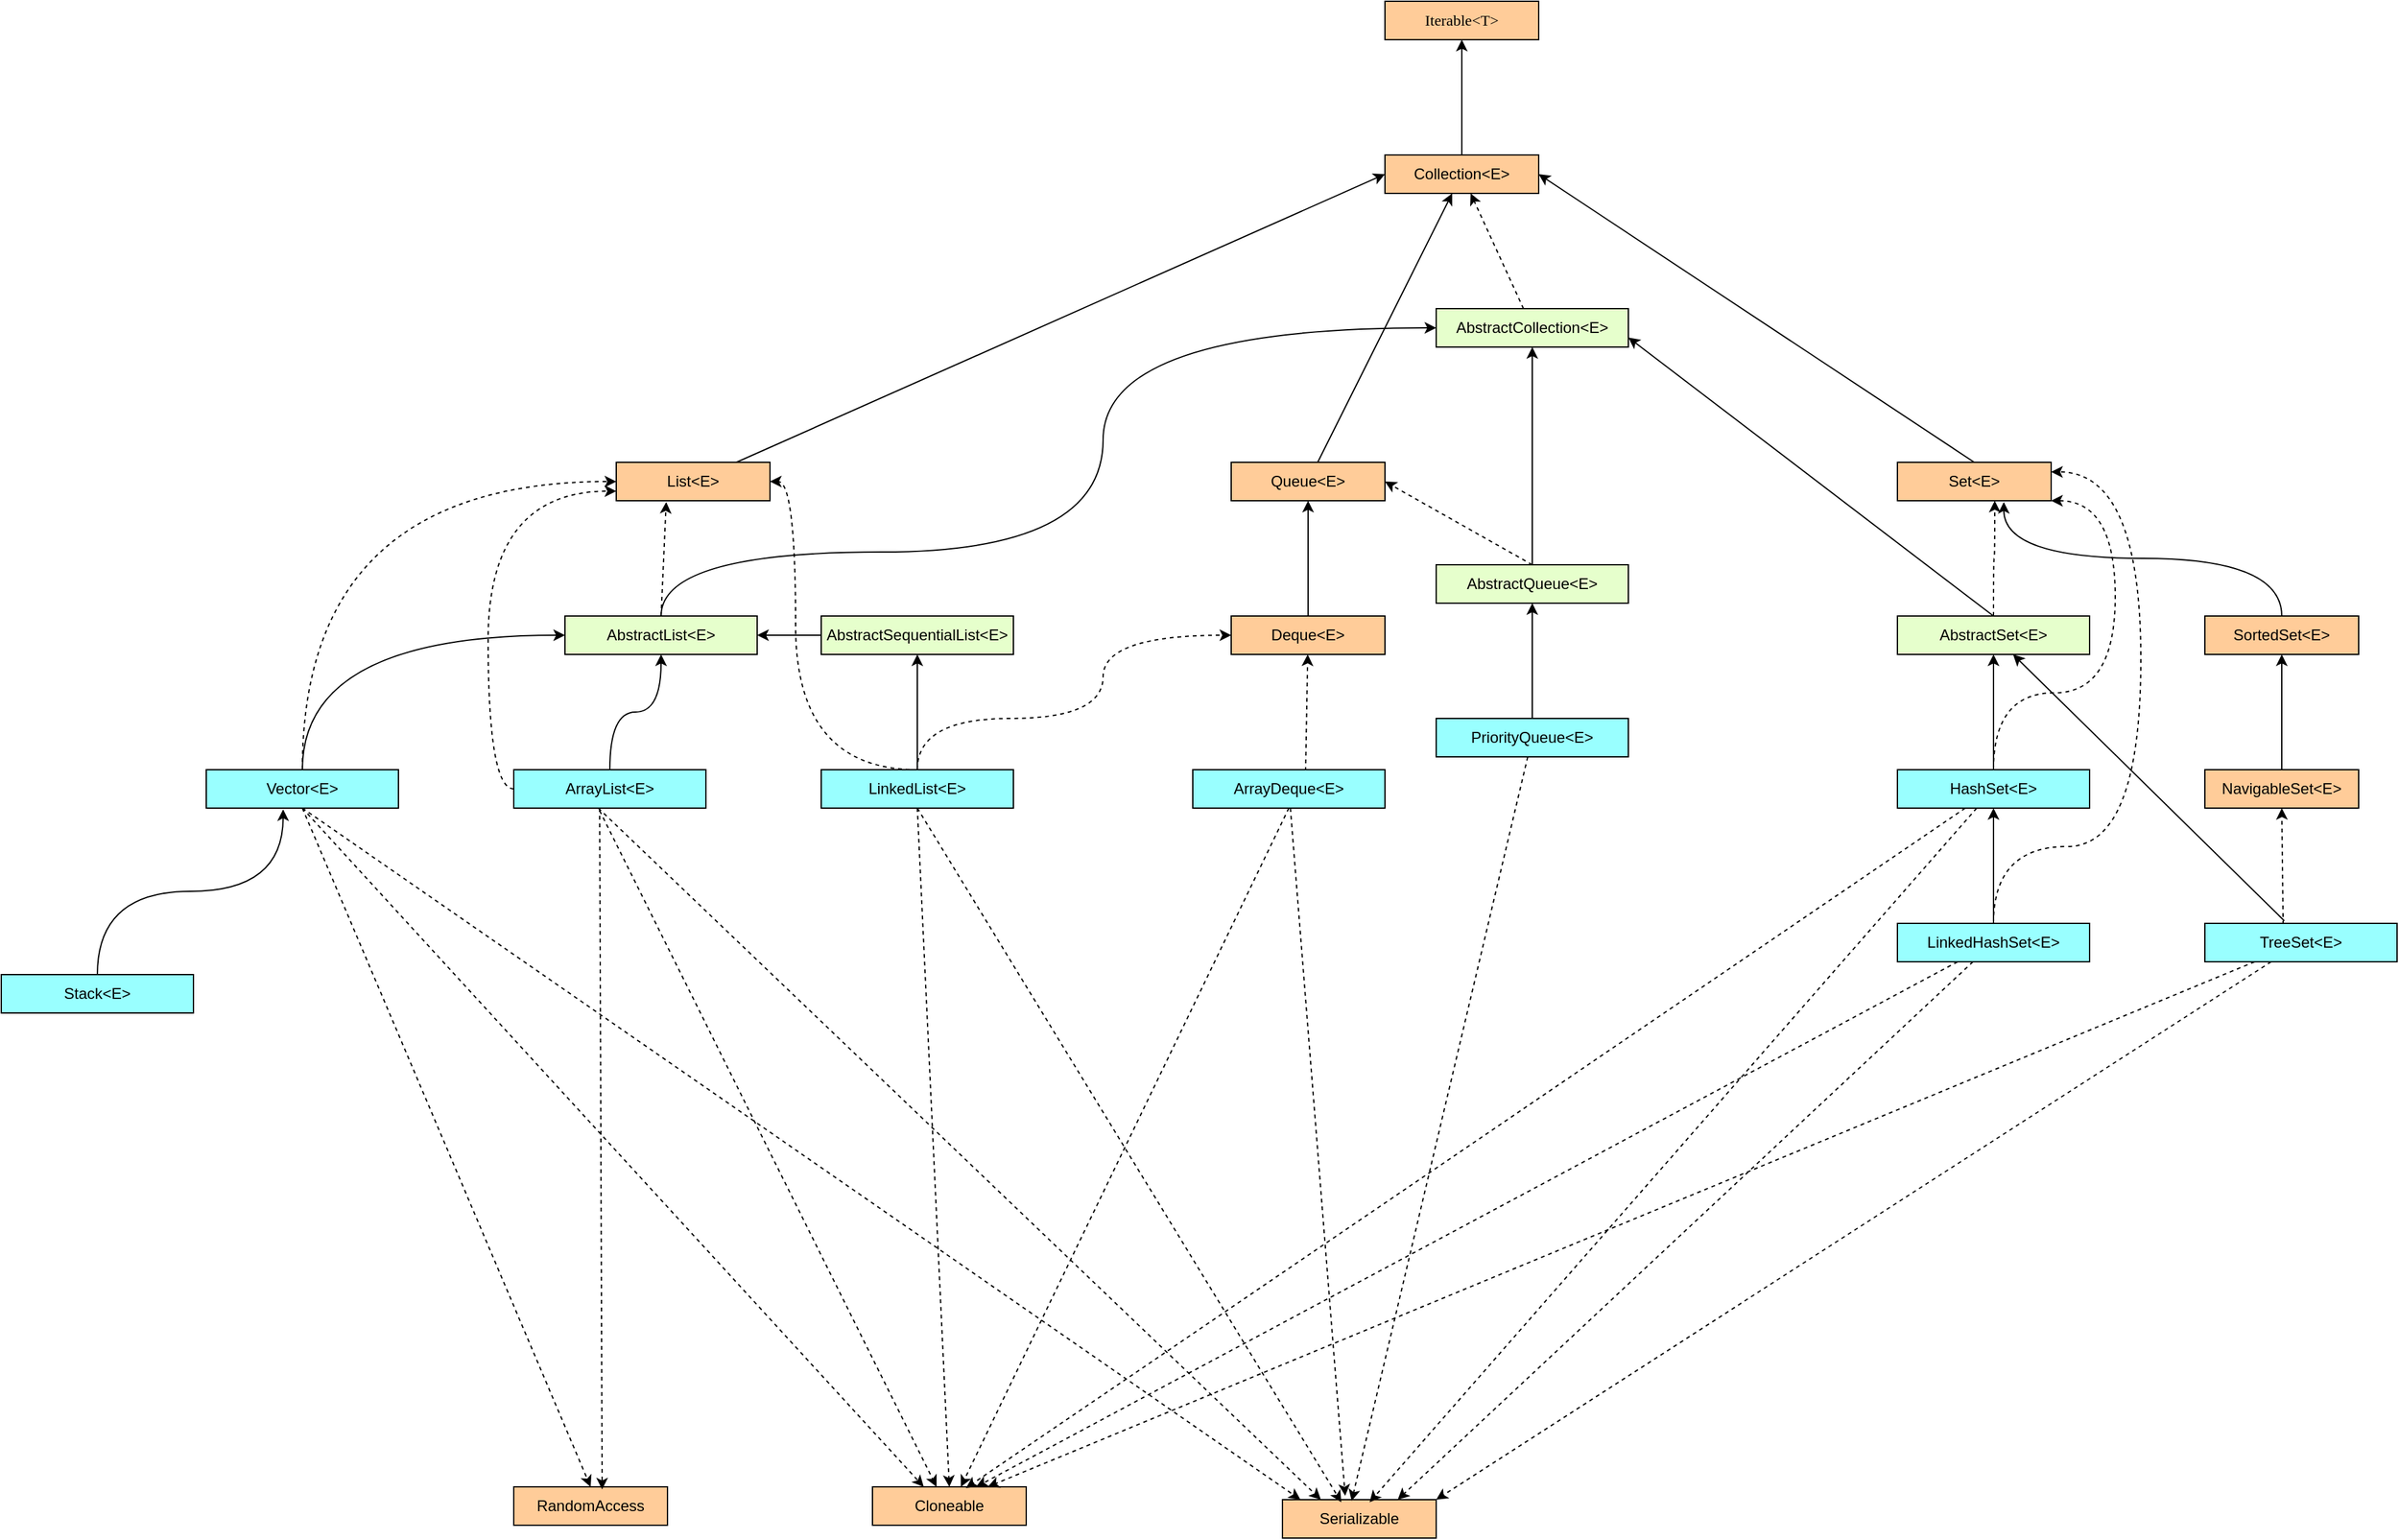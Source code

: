 <mxfile version="13.7.9" type="device"><diagram id="ZDNbbG91wiYfXBbfgbln" name="Page-1"><mxGraphModel dx="1956" dy="900" grid="1" gridSize="10" guides="1" tooltips="1" connect="1" arrows="1" fold="1" page="1" pageScale="1" pageWidth="850" pageHeight="1100" math="0" shadow="0"><root><mxCell id="0"/><mxCell id="1" parent="0"/><mxCell id="F21SkkyPUASk84HfaOl5-5" value="" style="orthogonalLoop=1;jettySize=auto;html=1;rounded=0;" parent="1" source="F21SkkyPUASk84HfaOl5-4" target="F21SkkyPUASk84HfaOl5-1" edge="1"><mxGeometry relative="1" as="geometry"/></mxCell><mxCell id="F21SkkyPUASk84HfaOl5-1" value="&lt;font style=&quot;font-size: 12px&quot; face=&quot;Times New Roman&quot;&gt;Iterable&amp;lt;T&amp;gt;&lt;/font&gt;" style="rounded=0;whiteSpace=wrap;html=1;fontSize=12;fillColor=#FFCC99;" parent="1" vertex="1"><mxGeometry x="560" width="120" height="30" as="geometry"/></mxCell><mxCell id="F21SkkyPUASk84HfaOl5-2" style="edgeStyle=orthogonalEdgeStyle;rounded=0;orthogonalLoop=1;jettySize=auto;html=1;exitX=0.5;exitY=1;exitDx=0;exitDy=0;" parent="1" source="F21SkkyPUASk84HfaOl5-1" target="F21SkkyPUASk84HfaOl5-1" edge="1"><mxGeometry relative="1" as="geometry"/></mxCell><mxCell id="F21SkkyPUASk84HfaOl5-7" value="" style="rounded=0;orthogonalLoop=1;jettySize=auto;html=1;entryX=0;entryY=0.5;entryDx=0;entryDy=0;" parent="1" source="F21SkkyPUASk84HfaOl5-6" target="F21SkkyPUASk84HfaOl5-4" edge="1"><mxGeometry relative="1" as="geometry"/></mxCell><mxCell id="F21SkkyPUASk84HfaOl5-9" value="" style="rounded=0;orthogonalLoop=1;jettySize=auto;html=1;entryX=1;entryY=0.75;entryDx=0;entryDy=0;exitX=0.5;exitY=0;exitDx=0;exitDy=0;" parent="1" source="F21SkkyPUASk84HfaOl5-56" target="F21SkkyPUASk84HfaOl5-12" edge="1"><mxGeometry relative="1" as="geometry"><mxPoint x="1060" y="455" as="sourcePoint"/></mxGeometry></mxCell><mxCell id="F21SkkyPUASk84HfaOl5-11" value="" style="rounded=0;orthogonalLoop=1;jettySize=auto;html=1;" parent="1" source="F21SkkyPUASk84HfaOl5-10" target="F21SkkyPUASk84HfaOl5-4" edge="1"><mxGeometry relative="1" as="geometry"/></mxCell><mxCell id="F21SkkyPUASk84HfaOl5-4" value="Collection&amp;lt;E&amp;gt;" style="whiteSpace=wrap;html=1;rounded=0;fillColor=#FFCC99;" parent="1" vertex="1"><mxGeometry x="560" y="120" width="120" height="30" as="geometry"/></mxCell><mxCell id="F21SkkyPUASk84HfaOl5-8" value="Set&amp;lt;E&amp;gt;" style="whiteSpace=wrap;html=1;rounded=0;fillColor=#FFCC99;" parent="1" vertex="1"><mxGeometry x="960" y="360" width="120" height="30" as="geometry"/></mxCell><mxCell id="F21SkkyPUASk84HfaOl5-10" value="Queue&amp;lt;E&amp;gt;" style="whiteSpace=wrap;html=1;rounded=0;fillColor=#FFCC99;" parent="1" vertex="1"><mxGeometry x="440" y="360" width="120" height="30" as="geometry"/></mxCell><mxCell id="F21SkkyPUASk84HfaOl5-6" value="List&amp;lt;E&amp;gt;" style="whiteSpace=wrap;html=1;rounded=0;fillColor=#FFCC99;" parent="1" vertex="1"><mxGeometry x="-40" y="360" width="120" height="30" as="geometry"/></mxCell><mxCell id="F21SkkyPUASk84HfaOl5-14" value="" style="rounded=0;orthogonalLoop=1;jettySize=auto;html=1;dashed=1;" parent="1" source="F21SkkyPUASk84HfaOl5-12" target="F21SkkyPUASk84HfaOl5-4" edge="1"><mxGeometry relative="1" as="geometry"><mxPoint x="20" y="230" as="sourcePoint"/><mxPoint x="350" y="150" as="targetPoint"/></mxGeometry></mxCell><mxCell id="F21SkkyPUASk84HfaOl5-16" value="" style="rounded=0;orthogonalLoop=1;jettySize=auto;html=1;edgeStyle=orthogonalEdgeStyle;curved=1;" parent="1" source="F21SkkyPUASk84HfaOl5-15" target="F21SkkyPUASk84HfaOl5-12" edge="1"><mxGeometry relative="1" as="geometry"><Array as="points"><mxPoint x="-5" y="430"/><mxPoint x="340" y="430"/><mxPoint x="340" y="255"/></Array></mxGeometry></mxCell><mxCell id="F21SkkyPUASk84HfaOl5-19" value="" style="rounded=0;orthogonalLoop=1;jettySize=auto;html=1;entryX=0.5;entryY=1;entryDx=0;entryDy=0;edgeStyle=orthogonalEdgeStyle;curved=1;" parent="1" source="F21SkkyPUASk84HfaOl5-18" target="F21SkkyPUASk84HfaOl5-15" edge="1"><mxGeometry relative="1" as="geometry"/></mxCell><mxCell id="F21SkkyPUASk84HfaOl5-20" style="rounded=0;orthogonalLoop=1;jettySize=auto;html=1;exitX=0;exitY=0.5;exitDx=0;exitDy=0;dashed=1;entryX=0;entryY=0.75;entryDx=0;entryDy=0;edgeStyle=orthogonalEdgeStyle;curved=1;" parent="1" source="F21SkkyPUASk84HfaOl5-18" target="F21SkkyPUASk84HfaOl5-6" edge="1"><mxGeometry relative="1" as="geometry"><mxPoint x="100" y="350" as="targetPoint"/></mxGeometry></mxCell><mxCell id="F21SkkyPUASk84HfaOl5-25" value="" style="rounded=0;orthogonalLoop=1;jettySize=auto;html=1;dashed=1;entryX=0.25;entryY=0;entryDx=0;entryDy=0;exitX=0.44;exitY=1;exitDx=0;exitDy=0;exitPerimeter=0;" parent="1" source="F21SkkyPUASk84HfaOl5-18" target="F21SkkyPUASk84HfaOl5-23" edge="1"><mxGeometry relative="1" as="geometry"/></mxCell><mxCell id="F21SkkyPUASk84HfaOl5-27" value="" style="rounded=0;orthogonalLoop=1;jettySize=auto;html=1;dashed=1;exitX=0.447;exitY=1.067;exitDx=0;exitDy=0;exitPerimeter=0;entryX=0.417;entryY=0;entryDx=0;entryDy=0;entryPerimeter=0;" parent="1" source="F21SkkyPUASk84HfaOl5-18" target="F21SkkyPUASk84HfaOl5-22" edge="1"><mxGeometry relative="1" as="geometry"><mxPoint x="-55" y="899" as="targetPoint"/></mxGeometry></mxCell><mxCell id="F21SkkyPUASk84HfaOl5-18" value="ArrayList&amp;lt;E&amp;gt;" style="whiteSpace=wrap;html=1;rounded=0;fillColor=#99FFFF;" parent="1" vertex="1"><mxGeometry x="-120" y="600" width="150" height="30" as="geometry"/></mxCell><mxCell id="F21SkkyPUASk84HfaOl5-21" value="RandomAccess" style="whiteSpace=wrap;html=1;rounded=0;fillColor=#FFCC99;" parent="1" vertex="1"><mxGeometry x="-120" y="1160" width="120" height="30" as="geometry"/></mxCell><mxCell id="F21SkkyPUASk84HfaOl5-22" value="Cloneable" style="whiteSpace=wrap;html=1;rounded=0;fillColor=#FFCC99;" parent="1" vertex="1"><mxGeometry x="160" y="1160" width="120" height="30" as="geometry"/></mxCell><mxCell id="F21SkkyPUASk84HfaOl5-23" value="&lt;div&gt;Serializable&lt;/div&gt;" style="whiteSpace=wrap;html=1;rounded=0;fillColor=#FFCC99;" parent="1" vertex="1"><mxGeometry x="480" y="1170" width="120" height="30" as="geometry"/></mxCell><mxCell id="F21SkkyPUASk84HfaOl5-26" value="" style="rounded=0;orthogonalLoop=1;jettySize=auto;html=1;dashed=1;entryX=0.575;entryY=0.067;entryDx=0;entryDy=0;exitX=0.447;exitY=1;exitDx=0;exitDy=0;exitPerimeter=0;entryPerimeter=0;" parent="1" source="F21SkkyPUASk84HfaOl5-18" target="F21SkkyPUASk84HfaOl5-21" edge="1"><mxGeometry relative="1" as="geometry"><mxPoint x="7" y="330" as="sourcePoint"/><mxPoint x="100" y="285" as="targetPoint"/></mxGeometry></mxCell><mxCell id="F21SkkyPUASk84HfaOl5-29" style="rounded=0;orthogonalLoop=1;jettySize=auto;html=1;entryX=1;entryY=0.5;entryDx=0;entryDy=0;" parent="1" source="F21SkkyPUASk84HfaOl5-28" target="F21SkkyPUASk84HfaOl5-15" edge="1"><mxGeometry relative="1" as="geometry"><mxPoint x="-150" y="215" as="targetPoint"/></mxGeometry></mxCell><mxCell id="F21SkkyPUASk84HfaOl5-28" value="AbstractSequentialList&amp;lt;E&amp;gt;" style="whiteSpace=wrap;html=1;rounded=0;fillColor=#E6FFCC;" parent="1" vertex="1"><mxGeometry x="120" y="480" width="150" height="30" as="geometry"/></mxCell><mxCell id="F21SkkyPUASk84HfaOl5-31" value="" style="rounded=0;orthogonalLoop=1;jettySize=auto;html=1;edgeStyle=orthogonalEdgeStyle;curved=1;" parent="1" source="F21SkkyPUASk84HfaOl5-30" target="F21SkkyPUASk84HfaOl5-28" edge="1"><mxGeometry relative="1" as="geometry"/></mxCell><mxCell id="F21SkkyPUASk84HfaOl5-32" style="rounded=0;orthogonalLoop=1;jettySize=auto;html=1;exitX=0.5;exitY=0;exitDx=0;exitDy=0;entryX=0.325;entryY=1.033;entryDx=0;entryDy=0;dashed=1;entryPerimeter=0;" parent="1" source="F21SkkyPUASk84HfaOl5-15" target="F21SkkyPUASk84HfaOl5-6" edge="1"><mxGeometry relative="1" as="geometry"/></mxCell><mxCell id="F21SkkyPUASk84HfaOl5-33" style="rounded=0;orthogonalLoop=1;jettySize=auto;html=1;dashed=1;exitX=0.5;exitY=1;exitDx=0;exitDy=0;entryX=0.5;entryY=0;entryDx=0;entryDy=0;" parent="1" source="F21SkkyPUASk84HfaOl5-30" target="F21SkkyPUASk84HfaOl5-22" edge="1"><mxGeometry relative="1" as="geometry"/></mxCell><mxCell id="F21SkkyPUASk84HfaOl5-34" style="rounded=0;orthogonalLoop=1;jettySize=auto;html=1;dashed=1;entryX=0.383;entryY=0.067;entryDx=0;entryDy=0;entryPerimeter=0;exitX=0.5;exitY=1;exitDx=0;exitDy=0;" parent="1" source="F21SkkyPUASk84HfaOl5-30" target="F21SkkyPUASk84HfaOl5-23" edge="1"><mxGeometry relative="1" as="geometry"/></mxCell><mxCell id="F21SkkyPUASk84HfaOl5-38" style="orthogonalLoop=1;jettySize=auto;html=1;entryX=0;entryY=0.5;entryDx=0;entryDy=0;dashed=1;exitX=0.5;exitY=0;exitDx=0;exitDy=0;edgeStyle=orthogonalEdgeStyle;curved=1;" parent="1" source="F21SkkyPUASk84HfaOl5-30" target="F21SkkyPUASk84HfaOl5-35" edge="1"><mxGeometry relative="1" as="geometry"><Array as="points"><mxPoint x="195" y="560"/><mxPoint x="340" y="560"/><mxPoint x="340" y="495"/></Array></mxGeometry></mxCell><mxCell id="F21SkkyPUASk84HfaOl5-30" value="LinkedList&amp;lt;E&amp;gt;" style="whiteSpace=wrap;html=1;rounded=0;fillColor=#99FFFF;" parent="1" vertex="1"><mxGeometry x="120" y="600" width="150" height="30" as="geometry"/></mxCell><mxCell id="F21SkkyPUASk84HfaOl5-36" value="" style="rounded=0;orthogonalLoop=1;jettySize=auto;html=1;" parent="1" source="F21SkkyPUASk84HfaOl5-35" target="F21SkkyPUASk84HfaOl5-10" edge="1"><mxGeometry relative="1" as="geometry"/></mxCell><mxCell id="F21SkkyPUASk84HfaOl5-35" value="Deque&amp;lt;E&amp;gt;" style="whiteSpace=wrap;html=1;rounded=0;fillColor=#FFCC99;" parent="1" vertex="1"><mxGeometry x="440" y="480" width="120" height="30" as="geometry"/></mxCell><mxCell id="F21SkkyPUASk84HfaOl5-41" style="rounded=0;orthogonalLoop=1;jettySize=auto;html=1;exitX=0.5;exitY=0;exitDx=0;exitDy=0;edgeStyle=orthogonalEdgeStyle;curved=1;entryX=0;entryY=0.5;entryDx=0;entryDy=0;" parent="1" source="F21SkkyPUASk84HfaOl5-40" target="F21SkkyPUASk84HfaOl5-15" edge="1"><mxGeometry relative="1" as="geometry"/></mxCell><mxCell id="F21SkkyPUASk84HfaOl5-43" style="rounded=0;orthogonalLoop=1;jettySize=auto;html=1;dashed=1;entryX=0.117;entryY=0;entryDx=0;entryDy=0;entryPerimeter=0;exitX=0.5;exitY=1;exitDx=0;exitDy=0;" parent="1" source="F21SkkyPUASk84HfaOl5-40" target="F21SkkyPUASk84HfaOl5-23" edge="1"><mxGeometry relative="1" as="geometry"><mxPoint x="420" y="1172" as="targetPoint"/></mxGeometry></mxCell><mxCell id="F21SkkyPUASk84HfaOl5-44" style="edgeStyle=none;rounded=0;orthogonalLoop=1;jettySize=auto;html=1;dashed=1;exitX=0.5;exitY=1;exitDx=0;exitDy=0;" parent="1" source="F21SkkyPUASk84HfaOl5-40" edge="1"><mxGeometry relative="1" as="geometry"><mxPoint x="200" y="1160" as="targetPoint"/></mxGeometry></mxCell><mxCell id="F21SkkyPUASk84HfaOl5-45" style="edgeStyle=none;rounded=0;orthogonalLoop=1;jettySize=auto;html=1;entryX=0.5;entryY=0;entryDx=0;entryDy=0;dashed=1;exitX=0.5;exitY=1;exitDx=0;exitDy=0;" parent="1" source="F21SkkyPUASk84HfaOl5-40" target="F21SkkyPUASk84HfaOl5-21" edge="1"><mxGeometry relative="1" as="geometry"/></mxCell><mxCell id="F21SkkyPUASk84HfaOl5-40" value="Vector&amp;lt;E&amp;gt;" style="whiteSpace=wrap;html=1;rounded=0;fillColor=#99FFFF;" parent="1" vertex="1"><mxGeometry x="-360" y="600" width="150" height="30" as="geometry"/></mxCell><mxCell id="F21SkkyPUASk84HfaOl5-47" style="edgeStyle=orthogonalEdgeStyle;rounded=0;orthogonalLoop=1;jettySize=auto;html=1;entryX=0.4;entryY=1.033;entryDx=0;entryDy=0;curved=1;entryPerimeter=0;exitX=0.5;exitY=0;exitDx=0;exitDy=0;" parent="1" source="F21SkkyPUASk84HfaOl5-46" target="F21SkkyPUASk84HfaOl5-40" edge="1"><mxGeometry relative="1" as="geometry"/></mxCell><mxCell id="F21SkkyPUASk84HfaOl5-46" value="Stack&amp;lt;E&amp;gt;" style="whiteSpace=wrap;html=1;rounded=0;fillColor=#99FFFF;" parent="1" vertex="1"><mxGeometry x="-520" y="760" width="150" height="30" as="geometry"/></mxCell><mxCell id="F21SkkyPUASk84HfaOl5-49" style="rounded=0;orthogonalLoop=1;jettySize=auto;html=1;entryX=0.5;entryY=1;entryDx=0;entryDy=0;edgeStyle=orthogonalEdgeStyle;curved=1;" parent="1" source="F21SkkyPUASk84HfaOl5-48" target="F21SkkyPUASk84HfaOl5-12" edge="1"><mxGeometry relative="1" as="geometry"/></mxCell><mxCell id="F21SkkyPUASk84HfaOl5-50" style="rounded=0;orthogonalLoop=1;jettySize=auto;html=1;entryX=1;entryY=0.5;entryDx=0;entryDy=0;dashed=1;exitX=0.5;exitY=0;exitDx=0;exitDy=0;" parent="1" source="F21SkkyPUASk84HfaOl5-48" target="F21SkkyPUASk84HfaOl5-10" edge="1"><mxGeometry relative="1" as="geometry"/></mxCell><mxCell id="F21SkkyPUASk84HfaOl5-48" value="AbstractQueue&amp;lt;E&amp;gt;" style="whiteSpace=wrap;html=1;rounded=0;fillColor=#E6FFCC;" parent="1" vertex="1"><mxGeometry x="600" y="440" width="150" height="30" as="geometry"/></mxCell><mxCell id="F21SkkyPUASk84HfaOl5-52" style="edgeStyle=orthogonalEdgeStyle;curved=1;rounded=0;orthogonalLoop=1;jettySize=auto;html=1;entryX=0.5;entryY=1;entryDx=0;entryDy=0;" parent="1" source="F21SkkyPUASk84HfaOl5-51" target="F21SkkyPUASk84HfaOl5-48" edge="1"><mxGeometry relative="1" as="geometry"/></mxCell><mxCell id="F21SkkyPUASk84HfaOl5-55" style="rounded=0;orthogonalLoop=1;jettySize=auto;html=1;entryX=0.45;entryY=0.033;entryDx=0;entryDy=0;dashed=1;entryPerimeter=0;" parent="1" source="F21SkkyPUASk84HfaOl5-51" target="F21SkkyPUASk84HfaOl5-23" edge="1"><mxGeometry relative="1" as="geometry"/></mxCell><mxCell id="F21SkkyPUASk84HfaOl5-51" value="PriorityQueue&amp;lt;E&amp;gt;" style="whiteSpace=wrap;html=1;rounded=0;fillColor=#99FFFF;" parent="1" vertex="1"><mxGeometry x="600" y="560" width="150" height="30" as="geometry"/></mxCell><mxCell id="F21SkkyPUASk84HfaOl5-57" style="rounded=0;orthogonalLoop=1;jettySize=auto;html=1;entryX=0.633;entryY=1;entryDx=0;entryDy=0;entryPerimeter=0;dashed=1;edgeStyle=orthogonalEdgeStyle;curved=1;" parent="1" source="F21SkkyPUASk84HfaOl5-56" target="F21SkkyPUASk84HfaOl5-8" edge="1"><mxGeometry relative="1" as="geometry"/></mxCell><mxCell id="F21SkkyPUASk84HfaOl5-56" value="AbstractSet&amp;lt;E&amp;gt;" style="whiteSpace=wrap;html=1;rounded=0;fillColor=#E6FFCC;" parent="1" vertex="1"><mxGeometry x="960" y="480" width="150" height="30" as="geometry"/></mxCell><mxCell id="F21SkkyPUASk84HfaOl5-12" value="AbstractCollection&amp;lt;E&amp;gt;" style="whiteSpace=wrap;html=1;rounded=0;fillColor=#E6FFCC;" parent="1" vertex="1"><mxGeometry x="600" y="240" width="150" height="30" as="geometry"/></mxCell><mxCell id="F21SkkyPUASk84HfaOl5-58" value="" style="rounded=0;orthogonalLoop=1;jettySize=auto;html=1;entryX=1;entryY=0.5;entryDx=0;entryDy=0;exitX=0.5;exitY=0;exitDx=0;exitDy=0;" parent="1" source="F21SkkyPUASk84HfaOl5-8" target="F21SkkyPUASk84HfaOl5-4" edge="1"><mxGeometry relative="1" as="geometry"><mxPoint x="1055" y="265" as="sourcePoint"/><mxPoint x="620.04" y="142.01" as="targetPoint"/></mxGeometry></mxCell><mxCell id="F21SkkyPUASk84HfaOl5-60" style="edgeStyle=orthogonalEdgeStyle;curved=1;rounded=0;orthogonalLoop=1;jettySize=auto;html=1;exitX=0.5;exitY=1;exitDx=0;exitDy=0;dashed=1;" parent="1" source="F21SkkyPUASk84HfaOl5-51" target="F21SkkyPUASk84HfaOl5-51" edge="1"><mxGeometry relative="1" as="geometry"/></mxCell><mxCell id="F21SkkyPUASk84HfaOl5-62" style="edgeStyle=orthogonalEdgeStyle;curved=1;rounded=0;orthogonalLoop=1;jettySize=auto;html=1;entryX=0.5;entryY=1;entryDx=0;entryDy=0;" parent="1" source="F21SkkyPUASk84HfaOl5-61" target="F21SkkyPUASk84HfaOl5-56" edge="1"><mxGeometry relative="1" as="geometry"/></mxCell><mxCell id="F21SkkyPUASk84HfaOl5-64" style="rounded=0;orthogonalLoop=1;jettySize=auto;html=1;entryX=0.608;entryY=0.033;entryDx=0;entryDy=0;dashed=1;entryPerimeter=0;" parent="1" source="F21SkkyPUASk84HfaOl5-61" target="F21SkkyPUASk84HfaOl5-22" edge="1"><mxGeometry relative="1" as="geometry"/></mxCell><mxCell id="F21SkkyPUASk84HfaOl5-65" style="edgeStyle=none;rounded=0;orthogonalLoop=1;jettySize=auto;html=1;entryX=0.567;entryY=0.067;entryDx=0;entryDy=0;entryPerimeter=0;dashed=1;" parent="1" source="F21SkkyPUASk84HfaOl5-61" target="F21SkkyPUASk84HfaOl5-23" edge="1"><mxGeometry relative="1" as="geometry"/></mxCell><mxCell id="F21SkkyPUASk84HfaOl5-61" value="HashSet&amp;lt;E&amp;gt;" style="whiteSpace=wrap;html=1;rounded=0;fillColor=#99FFFF;" parent="1" vertex="1"><mxGeometry x="960" y="600" width="150" height="30" as="geometry"/></mxCell><mxCell id="F21SkkyPUASk84HfaOl5-67" style="edgeStyle=none;rounded=0;orthogonalLoop=1;jettySize=auto;html=1;entryX=0.5;entryY=1;entryDx=0;entryDy=0;" parent="1" source="F21SkkyPUASk84HfaOl5-66" target="F21SkkyPUASk84HfaOl5-61" edge="1"><mxGeometry relative="1" as="geometry"/></mxCell><mxCell id="F21SkkyPUASk84HfaOl5-68" style="rounded=0;orthogonalLoop=1;jettySize=auto;html=1;entryX=1;entryY=0.25;entryDx=0;entryDy=0;dashed=1;edgeStyle=orthogonalEdgeStyle;curved=1;" parent="1" source="F21SkkyPUASk84HfaOl5-66" target="F21SkkyPUASk84HfaOl5-8" edge="1"><mxGeometry relative="1" as="geometry"><Array as="points"><mxPoint x="1035" y="660"/><mxPoint x="1150" y="660"/><mxPoint x="1150" y="368"/></Array></mxGeometry></mxCell><mxCell id="F21SkkyPUASk84HfaOl5-69" style="rounded=0;orthogonalLoop=1;jettySize=auto;html=1;entryX=0.675;entryY=0;entryDx=0;entryDy=0;dashed=1;entryPerimeter=0;" parent="1" source="F21SkkyPUASk84HfaOl5-66" target="F21SkkyPUASk84HfaOl5-22" edge="1"><mxGeometry relative="1" as="geometry"/></mxCell><mxCell id="F21SkkyPUASk84HfaOl5-70" style="edgeStyle=none;rounded=0;orthogonalLoop=1;jettySize=auto;html=1;entryX=0.75;entryY=0;entryDx=0;entryDy=0;dashed=1;" parent="1" source="F21SkkyPUASk84HfaOl5-66" target="F21SkkyPUASk84HfaOl5-23" edge="1"><mxGeometry relative="1" as="geometry"/></mxCell><mxCell id="F21SkkyPUASk84HfaOl5-66" value="LinkedHashSet&amp;lt;E&amp;gt;" style="whiteSpace=wrap;html=1;rounded=0;fillColor=#99FFFF;" parent="1" vertex="1"><mxGeometry x="960" y="720" width="150" height="30" as="geometry"/></mxCell><mxCell id="F21SkkyPUASk84HfaOl5-74" style="rounded=0;orthogonalLoop=1;jettySize=auto;html=1;exitX=0.413;exitY=-0.067;exitDx=0;exitDy=0;exitPerimeter=0;" parent="1" source="F21SkkyPUASk84HfaOl5-73" target="F21SkkyPUASk84HfaOl5-56" edge="1"><mxGeometry relative="1" as="geometry"/></mxCell><mxCell id="F21SkkyPUASk84HfaOl5-75" style="edgeStyle=none;rounded=0;orthogonalLoop=1;jettySize=auto;html=1;entryX=0.75;entryY=0;entryDx=0;entryDy=0;dashed=1;" parent="1" source="F21SkkyPUASk84HfaOl5-73" target="F21SkkyPUASk84HfaOl5-22" edge="1"><mxGeometry relative="1" as="geometry"/></mxCell><mxCell id="F21SkkyPUASk84HfaOl5-76" style="edgeStyle=none;rounded=0;orthogonalLoop=1;jettySize=auto;html=1;entryX=1;entryY=0;entryDx=0;entryDy=0;dashed=1;" parent="1" source="F21SkkyPUASk84HfaOl5-73" target="F21SkkyPUASk84HfaOl5-23" edge="1"><mxGeometry relative="1" as="geometry"/></mxCell><mxCell id="F21SkkyPUASk84HfaOl5-81" style="rounded=0;orthogonalLoop=1;jettySize=auto;html=1;entryX=0.5;entryY=1;entryDx=0;entryDy=0;dashed=1;exitX=0.407;exitY=0.033;exitDx=0;exitDy=0;exitPerimeter=0;" parent="1" source="F21SkkyPUASk84HfaOl5-73" target="F21SkkyPUASk84HfaOl5-79" edge="1"><mxGeometry relative="1" as="geometry"><mxPoint x="1280" y="700" as="sourcePoint"/></mxGeometry></mxCell><mxCell id="F21SkkyPUASk84HfaOl5-73" value="TreeSet&amp;lt;E&amp;gt;" style="whiteSpace=wrap;html=1;rounded=0;fillColor=#99FFFF;" parent="1" vertex="1"><mxGeometry x="1200" y="720" width="150" height="30" as="geometry"/></mxCell><mxCell id="F21SkkyPUASk84HfaOl5-78" style="rounded=0;orthogonalLoop=1;jettySize=auto;html=1;entryX=0.692;entryY=1.033;entryDx=0;entryDy=0;entryPerimeter=0;exitX=0.5;exitY=0;exitDx=0;exitDy=0;edgeStyle=orthogonalEdgeStyle;curved=1;" parent="1" source="F21SkkyPUASk84HfaOl5-77" target="F21SkkyPUASk84HfaOl5-8" edge="1"><mxGeometry relative="1" as="geometry"/></mxCell><mxCell id="F21SkkyPUASk84HfaOl5-80" style="edgeStyle=orthogonalEdgeStyle;curved=1;rounded=0;orthogonalLoop=1;jettySize=auto;html=1;entryX=0.5;entryY=1;entryDx=0;entryDy=0;" parent="1" source="F21SkkyPUASk84HfaOl5-79" target="F21SkkyPUASk84HfaOl5-77" edge="1"><mxGeometry relative="1" as="geometry"/></mxCell><mxCell id="F21SkkyPUASk84HfaOl5-79" value="NavigableSet&amp;lt;E&amp;gt;" style="whiteSpace=wrap;html=1;rounded=0;fillColor=#FFCC99;" parent="1" vertex="1"><mxGeometry x="1200" y="600" width="120" height="30" as="geometry"/></mxCell><mxCell id="F21SkkyPUASk84HfaOl5-82" style="rounded=0;orthogonalLoop=1;jettySize=auto;html=1;entryX=0;entryY=0.5;entryDx=0;entryDy=0;dashed=1;exitX=0.5;exitY=0;exitDx=0;exitDy=0;edgeStyle=orthogonalEdgeStyle;curved=1;" parent="1" source="F21SkkyPUASk84HfaOl5-40" target="F21SkkyPUASk84HfaOl5-6" edge="1"><mxGeometry relative="1" as="geometry"><mxPoint x="-267.5" y="640" as="sourcePoint"/><mxPoint x="40.04" y="390.99" as="targetPoint"/></mxGeometry></mxCell><mxCell id="F21SkkyPUASk84HfaOl5-15" value="AbstractList&amp;lt;E&amp;gt;" style="whiteSpace=wrap;html=1;rounded=0;fillColor=#E6FFCC;" parent="1" vertex="1"><mxGeometry x="-80" y="480" width="150" height="30" as="geometry"/></mxCell><mxCell id="F21SkkyPUASk84HfaOl5-83" style="rounded=0;orthogonalLoop=1;jettySize=auto;html=1;exitX=0.5;exitY=0;exitDx=0;exitDy=0;dashed=1;edgeStyle=orthogonalEdgeStyle;curved=1;entryX=1;entryY=0.5;entryDx=0;entryDy=0;" parent="1" source="F21SkkyPUASk84HfaOl5-30" target="F21SkkyPUASk84HfaOl5-6" edge="1"><mxGeometry relative="1" as="geometry"><mxPoint x="228.05" y="639.01" as="sourcePoint"/><mxPoint x="140" y="383" as="targetPoint"/><Array as="points"><mxPoint x="100" y="600"/><mxPoint x="100" y="375"/></Array></mxGeometry></mxCell><mxCell id="F21SkkyPUASk84HfaOl5-77" value="SortedSet&amp;lt;E&amp;gt;" style="whiteSpace=wrap;html=1;rounded=0;fillColor=#FFCC99;" parent="1" vertex="1"><mxGeometry x="1200" y="480" width="120" height="30" as="geometry"/></mxCell><mxCell id="F21SkkyPUASk84HfaOl5-84" style="rounded=0;orthogonalLoop=1;jettySize=auto;html=1;dashed=1;exitX=0.5;exitY=0;exitDx=0;exitDy=0;edgeStyle=orthogonalEdgeStyle;curved=1;entryX=1;entryY=1;entryDx=0;entryDy=0;" parent="1" source="F21SkkyPUASk84HfaOl5-61" target="F21SkkyPUASk84HfaOl5-8" edge="1"><mxGeometry relative="1" as="geometry"><mxPoint x="1056" y="600.99" as="sourcePoint"/><mxPoint x="1080" y="382.5" as="targetPoint"/><Array as="points"><mxPoint x="1035" y="540"/><mxPoint x="1130" y="540"/><mxPoint x="1130" y="390"/></Array></mxGeometry></mxCell><mxCell id="gN4AbPdH_fmZs7niz-3n-2" value="" style="rounded=0;orthogonalLoop=1;jettySize=auto;html=1;dashed=1;exitX=0.587;exitY=0.033;exitDx=0;exitDy=0;exitPerimeter=0;" edge="1" parent="1" source="gN4AbPdH_fmZs7niz-3n-1" target="F21SkkyPUASk84HfaOl5-35"><mxGeometry relative="1" as="geometry"/></mxCell><mxCell id="gN4AbPdH_fmZs7niz-3n-3" style="edgeStyle=none;rounded=0;orthogonalLoop=1;jettySize=auto;html=1;entryX=0.575;entryY=0;entryDx=0;entryDy=0;entryPerimeter=0;dashed=1;exitX=0.5;exitY=1;exitDx=0;exitDy=0;" edge="1" parent="1" source="gN4AbPdH_fmZs7niz-3n-1" target="F21SkkyPUASk84HfaOl5-22"><mxGeometry relative="1" as="geometry"/></mxCell><mxCell id="gN4AbPdH_fmZs7niz-3n-4" style="edgeStyle=none;rounded=0;orthogonalLoop=1;jettySize=auto;html=1;entryX=0.408;entryY=-0.1;entryDx=0;entryDy=0;entryPerimeter=0;dashed=1;" edge="1" parent="1" source="gN4AbPdH_fmZs7niz-3n-1" target="F21SkkyPUASk84HfaOl5-23"><mxGeometry relative="1" as="geometry"/></mxCell><mxCell id="gN4AbPdH_fmZs7niz-3n-1" value="ArrayDeque&amp;lt;E&amp;gt;" style="whiteSpace=wrap;html=1;rounded=0;fillColor=#99FFFF;" vertex="1" parent="1"><mxGeometry x="410" y="600" width="150" height="30" as="geometry"/></mxCell></root></mxGraphModel></diagram></mxfile>